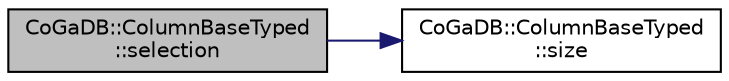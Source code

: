 digraph "CoGaDB::ColumnBaseTyped::selection"
{
  edge [fontname="Helvetica",fontsize="10",labelfontname="Helvetica",labelfontsize="10"];
  node [fontname="Helvetica",fontsize="10",shape=record];
  rankdir="LR";
  Node1 [label="CoGaDB::ColumnBaseTyped\l::selection",height=0.2,width=0.4,color="black", fillcolor="grey75", style="filled", fontcolor="black"];
  Node1 -> Node2 [color="midnightblue",fontsize="10",style="solid",fontname="Helvetica"];
  Node2 [label="CoGaDB::ColumnBaseTyped\l::size",height=0.2,width=0.4,color="black", fillcolor="white", style="filled",URL="$classCoGaDB_1_1ColumnBaseTyped.htm#a8ff087045b933adcd017877c1f0802bc",tooltip="returns the number of values (rows) in a column "];
}
